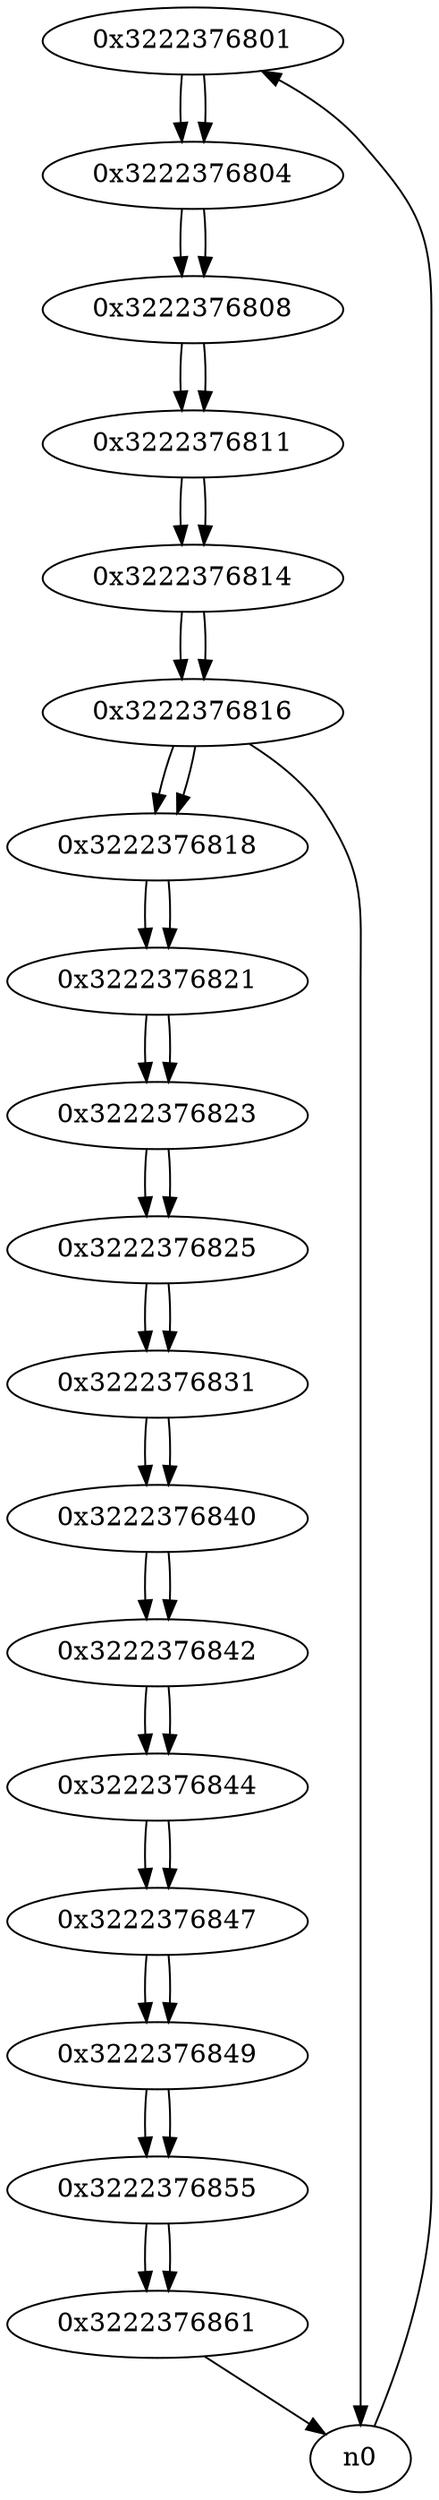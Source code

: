 digraph G{
/* nodes */
  n1 [label="0x3222376801"]
  n2 [label="0x3222376804"]
  n3 [label="0x3222376808"]
  n4 [label="0x3222376811"]
  n5 [label="0x3222376814"]
  n6 [label="0x3222376816"]
  n7 [label="0x3222376818"]
  n8 [label="0x3222376821"]
  n9 [label="0x3222376823"]
  n10 [label="0x3222376825"]
  n11 [label="0x3222376831"]
  n12 [label="0x3222376840"]
  n13 [label="0x3222376842"]
  n14 [label="0x3222376844"]
  n15 [label="0x3222376847"]
  n16 [label="0x3222376849"]
  n17 [label="0x3222376855"]
  n18 [label="0x3222376861"]
/* edges */
n1 -> n2;
n0 -> n1;
n2 -> n3;
n1 -> n2;
n3 -> n4;
n2 -> n3;
n4 -> n5;
n3 -> n4;
n5 -> n6;
n4 -> n5;
n6 -> n7;
n6 -> n0;
n5 -> n6;
n7 -> n8;
n6 -> n7;
n8 -> n9;
n7 -> n8;
n9 -> n10;
n8 -> n9;
n10 -> n11;
n9 -> n10;
n11 -> n12;
n10 -> n11;
n12 -> n13;
n11 -> n12;
n13 -> n14;
n12 -> n13;
n14 -> n15;
n13 -> n14;
n15 -> n16;
n14 -> n15;
n16 -> n17;
n15 -> n16;
n17 -> n18;
n16 -> n17;
n18 -> n0;
n17 -> n18;
}
